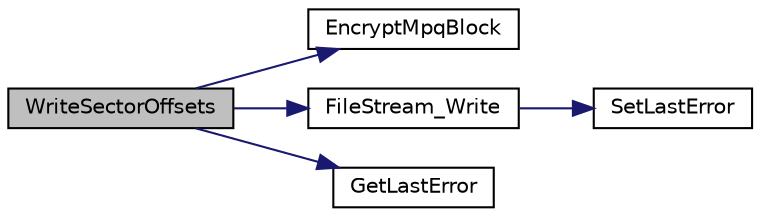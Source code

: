 digraph G
{
  edge [fontname="Helvetica",fontsize="10",labelfontname="Helvetica",labelfontsize="10"];
  node [fontname="Helvetica",fontsize="10",shape=record];
  rankdir="LR";
  Node1 [label="WriteSectorOffsets",height=0.2,width=0.4,color="black", fillcolor="grey75", style="filled" fontcolor="black"];
  Node1 -> Node2 [color="midnightblue",fontsize="10",style="solid",fontname="Helvetica"];
  Node2 [label="EncryptMpqBlock",height=0.2,width=0.4,color="black", fillcolor="white", style="filled",URL="$_s_base_common_8cpp.html#af19849fff79ec5da0c98df69ede4a7b6"];
  Node1 -> Node3 [color="midnightblue",fontsize="10",style="solid",fontname="Helvetica"];
  Node3 [label="FileStream_Write",height=0.2,width=0.4,color="black", fillcolor="white", style="filled",URL="$_file_stream_8cpp.html#a36307955e8de92f5ea26be07ea3b9cb4"];
  Node3 -> Node4 [color="midnightblue",fontsize="10",style="solid",fontname="Helvetica"];
  Node4 [label="SetLastError",height=0.2,width=0.4,color="black", fillcolor="white", style="filled",URL="$_file_stream_8cpp.html#ae12246cf2f9f9aa8e3a6367bd9fa2aed"];
  Node1 -> Node5 [color="midnightblue",fontsize="10",style="solid",fontname="Helvetica"];
  Node5 [label="GetLastError",height=0.2,width=0.4,color="black", fillcolor="white", style="filled",URL="$_file_stream_8cpp.html#a10b9a284527af83a44533867b0aff0fc"];
}
